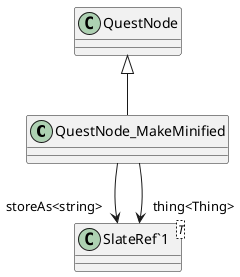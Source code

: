@startuml
class QuestNode_MakeMinified {
}
class "SlateRef`1"<T> {
}
QuestNode <|-- QuestNode_MakeMinified
QuestNode_MakeMinified --> "storeAs<string>" "SlateRef`1"
QuestNode_MakeMinified --> "thing<Thing>" "SlateRef`1"
@enduml
